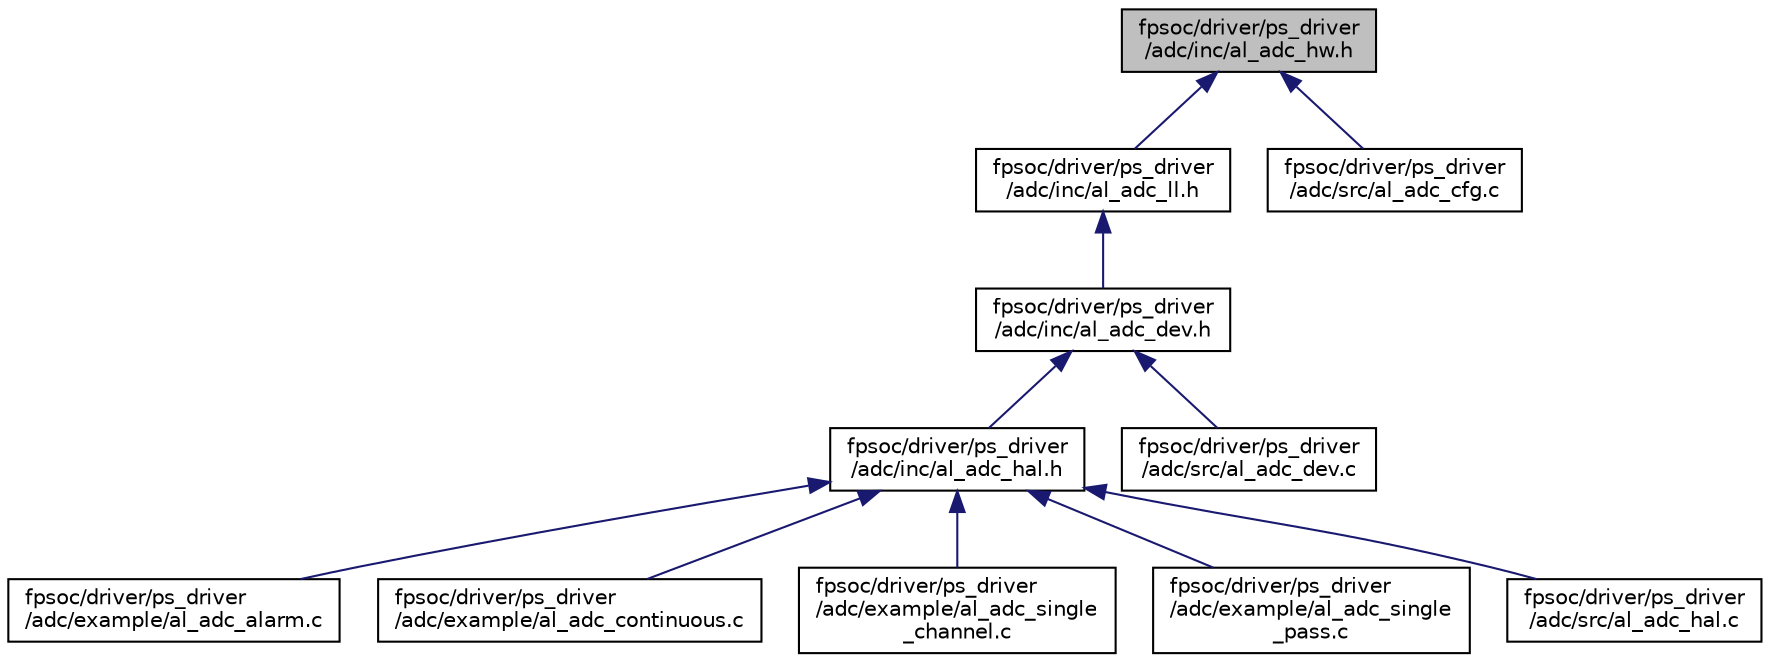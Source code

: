 digraph "fpsoc/driver/ps_driver/adc/inc/al_adc_hw.h"
{
  edge [fontname="Helvetica",fontsize="10",labelfontname="Helvetica",labelfontsize="10"];
  node [fontname="Helvetica",fontsize="10",shape=record];
  Node2 [label="fpsoc/driver/ps_driver\l/adc/inc/al_adc_hw.h",height=0.2,width=0.4,color="black", fillcolor="grey75", style="filled", fontcolor="black"];
  Node2 -> Node3 [dir="back",color="midnightblue",fontsize="10",style="solid",fontname="Helvetica"];
  Node3 [label="fpsoc/driver/ps_driver\l/adc/inc/al_adc_ll.h",height=0.2,width=0.4,color="black", fillcolor="white", style="filled",URL="$al__adc__ll_8h.html"];
  Node3 -> Node4 [dir="back",color="midnightblue",fontsize="10",style="solid",fontname="Helvetica"];
  Node4 [label="fpsoc/driver/ps_driver\l/adc/inc/al_adc_dev.h",height=0.2,width=0.4,color="black", fillcolor="white", style="filled",URL="$al__adc__dev_8h.html"];
  Node4 -> Node5 [dir="back",color="midnightblue",fontsize="10",style="solid",fontname="Helvetica"];
  Node5 [label="fpsoc/driver/ps_driver\l/adc/inc/al_adc_hal.h",height=0.2,width=0.4,color="black", fillcolor="white", style="filled",URL="$al__adc__hal_8h.html"];
  Node5 -> Node6 [dir="back",color="midnightblue",fontsize="10",style="solid",fontname="Helvetica"];
  Node6 [label="fpsoc/driver/ps_driver\l/adc/example/al_adc_alarm.c",height=0.2,width=0.4,color="black", fillcolor="white", style="filled",URL="$al__adc__alarm_8c.html",tooltip="If the adc exceeds the waterline, an alarm will be triggered through interruption. "];
  Node5 -> Node7 [dir="back",color="midnightblue",fontsize="10",style="solid",fontname="Helvetica"];
  Node7 [label="fpsoc/driver/ps_driver\l/adc/example/al_adc_continuous.c",height=0.2,width=0.4,color="black", fillcolor="white", style="filled",URL="$al__adc__continuous_8c.html",tooltip="adc in continuous mode read data through polled "];
  Node5 -> Node8 [dir="back",color="midnightblue",fontsize="10",style="solid",fontname="Helvetica"];
  Node8 [label="fpsoc/driver/ps_driver\l/adc/example/al_adc_single\l_channel.c",height=0.2,width=0.4,color="black", fillcolor="white", style="filled",URL="$al__adc__single__channel_8c.html",tooltip="adc in single channel mode read data through polled "];
  Node5 -> Node9 [dir="back",color="midnightblue",fontsize="10",style="solid",fontname="Helvetica"];
  Node9 [label="fpsoc/driver/ps_driver\l/adc/example/al_adc_single\l_pass.c",height=0.2,width=0.4,color="black", fillcolor="white", style="filled",URL="$al__adc__single__pass_8c.html",tooltip="adc in single pass mode read data through polled "];
  Node5 -> Node10 [dir="back",color="midnightblue",fontsize="10",style="solid",fontname="Helvetica"];
  Node10 [label="fpsoc/driver/ps_driver\l/adc/src/al_adc_hal.c",height=0.2,width=0.4,color="black", fillcolor="white", style="filled",URL="$al__adc__hal_8c.html"];
  Node4 -> Node11 [dir="back",color="midnightblue",fontsize="10",style="solid",fontname="Helvetica"];
  Node11 [label="fpsoc/driver/ps_driver\l/adc/src/al_adc_dev.c",height=0.2,width=0.4,color="black", fillcolor="white", style="filled",URL="$al__adc__dev_8c.html"];
  Node2 -> Node12 [dir="back",color="midnightblue",fontsize="10",style="solid",fontname="Helvetica"];
  Node12 [label="fpsoc/driver/ps_driver\l/adc/src/al_adc_cfg.c",height=0.2,width=0.4,color="black", fillcolor="white", style="filled",URL="$al__adc__cfg_8c.html"];
}
